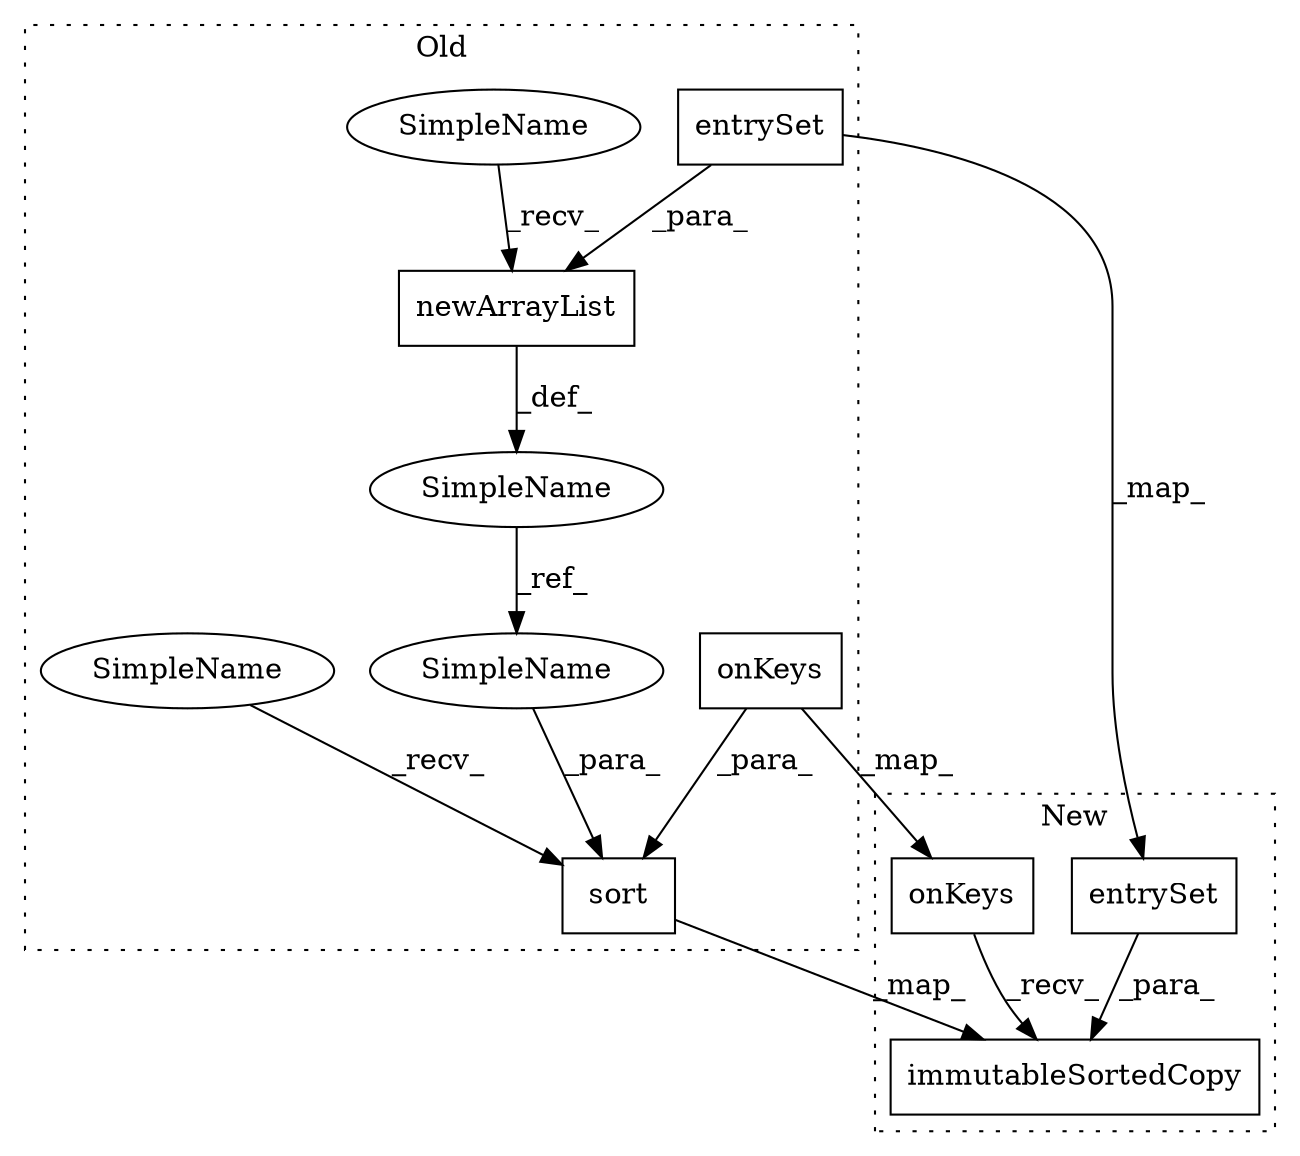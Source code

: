 digraph G {
subgraph cluster0 {
1 [label="sort" a="32" s="8940,9019" l="18,1" shape="box"];
3 [label="newArrayList" a="32" s="8857,8917" l="26,1" shape="box"];
4 [label="SimpleName" a="42" s="8841" l="7" shape="ellipse"];
5 [label="entrySet" a="32" s="8907" l="10" shape="box"];
7 [label="onKeys" a="32" s="9011" l="8" shape="box"];
9 [label="SimpleName" a="42" s="8851" l="5" shape="ellipse"];
10 [label="SimpleName" a="42" s="8958" l="7" shape="ellipse"];
11 [label="SimpleName" a="42" s="8928" l="11" shape="ellipse"];
label = "Old";
style="dotted";
}
subgraph cluster1 {
2 [label="immutableSortedCopy" a="32" s="8904,8975" l="37,1" shape="box"];
6 [label="entrySet" a="32" s="8965" l="10" shape="box"];
8 [label="onKeys" a="32" s="8895" l="8" shape="box"];
label = "New";
style="dotted";
}
1 -> 2 [label="_map_"];
3 -> 4 [label="_def_"];
4 -> 10 [label="_ref_"];
5 -> 3 [label="_para_"];
5 -> 6 [label="_map_"];
6 -> 2 [label="_para_"];
7 -> 1 [label="_para_"];
7 -> 8 [label="_map_"];
8 -> 2 [label="_recv_"];
9 -> 3 [label="_recv_"];
10 -> 1 [label="_para_"];
11 -> 1 [label="_recv_"];
}